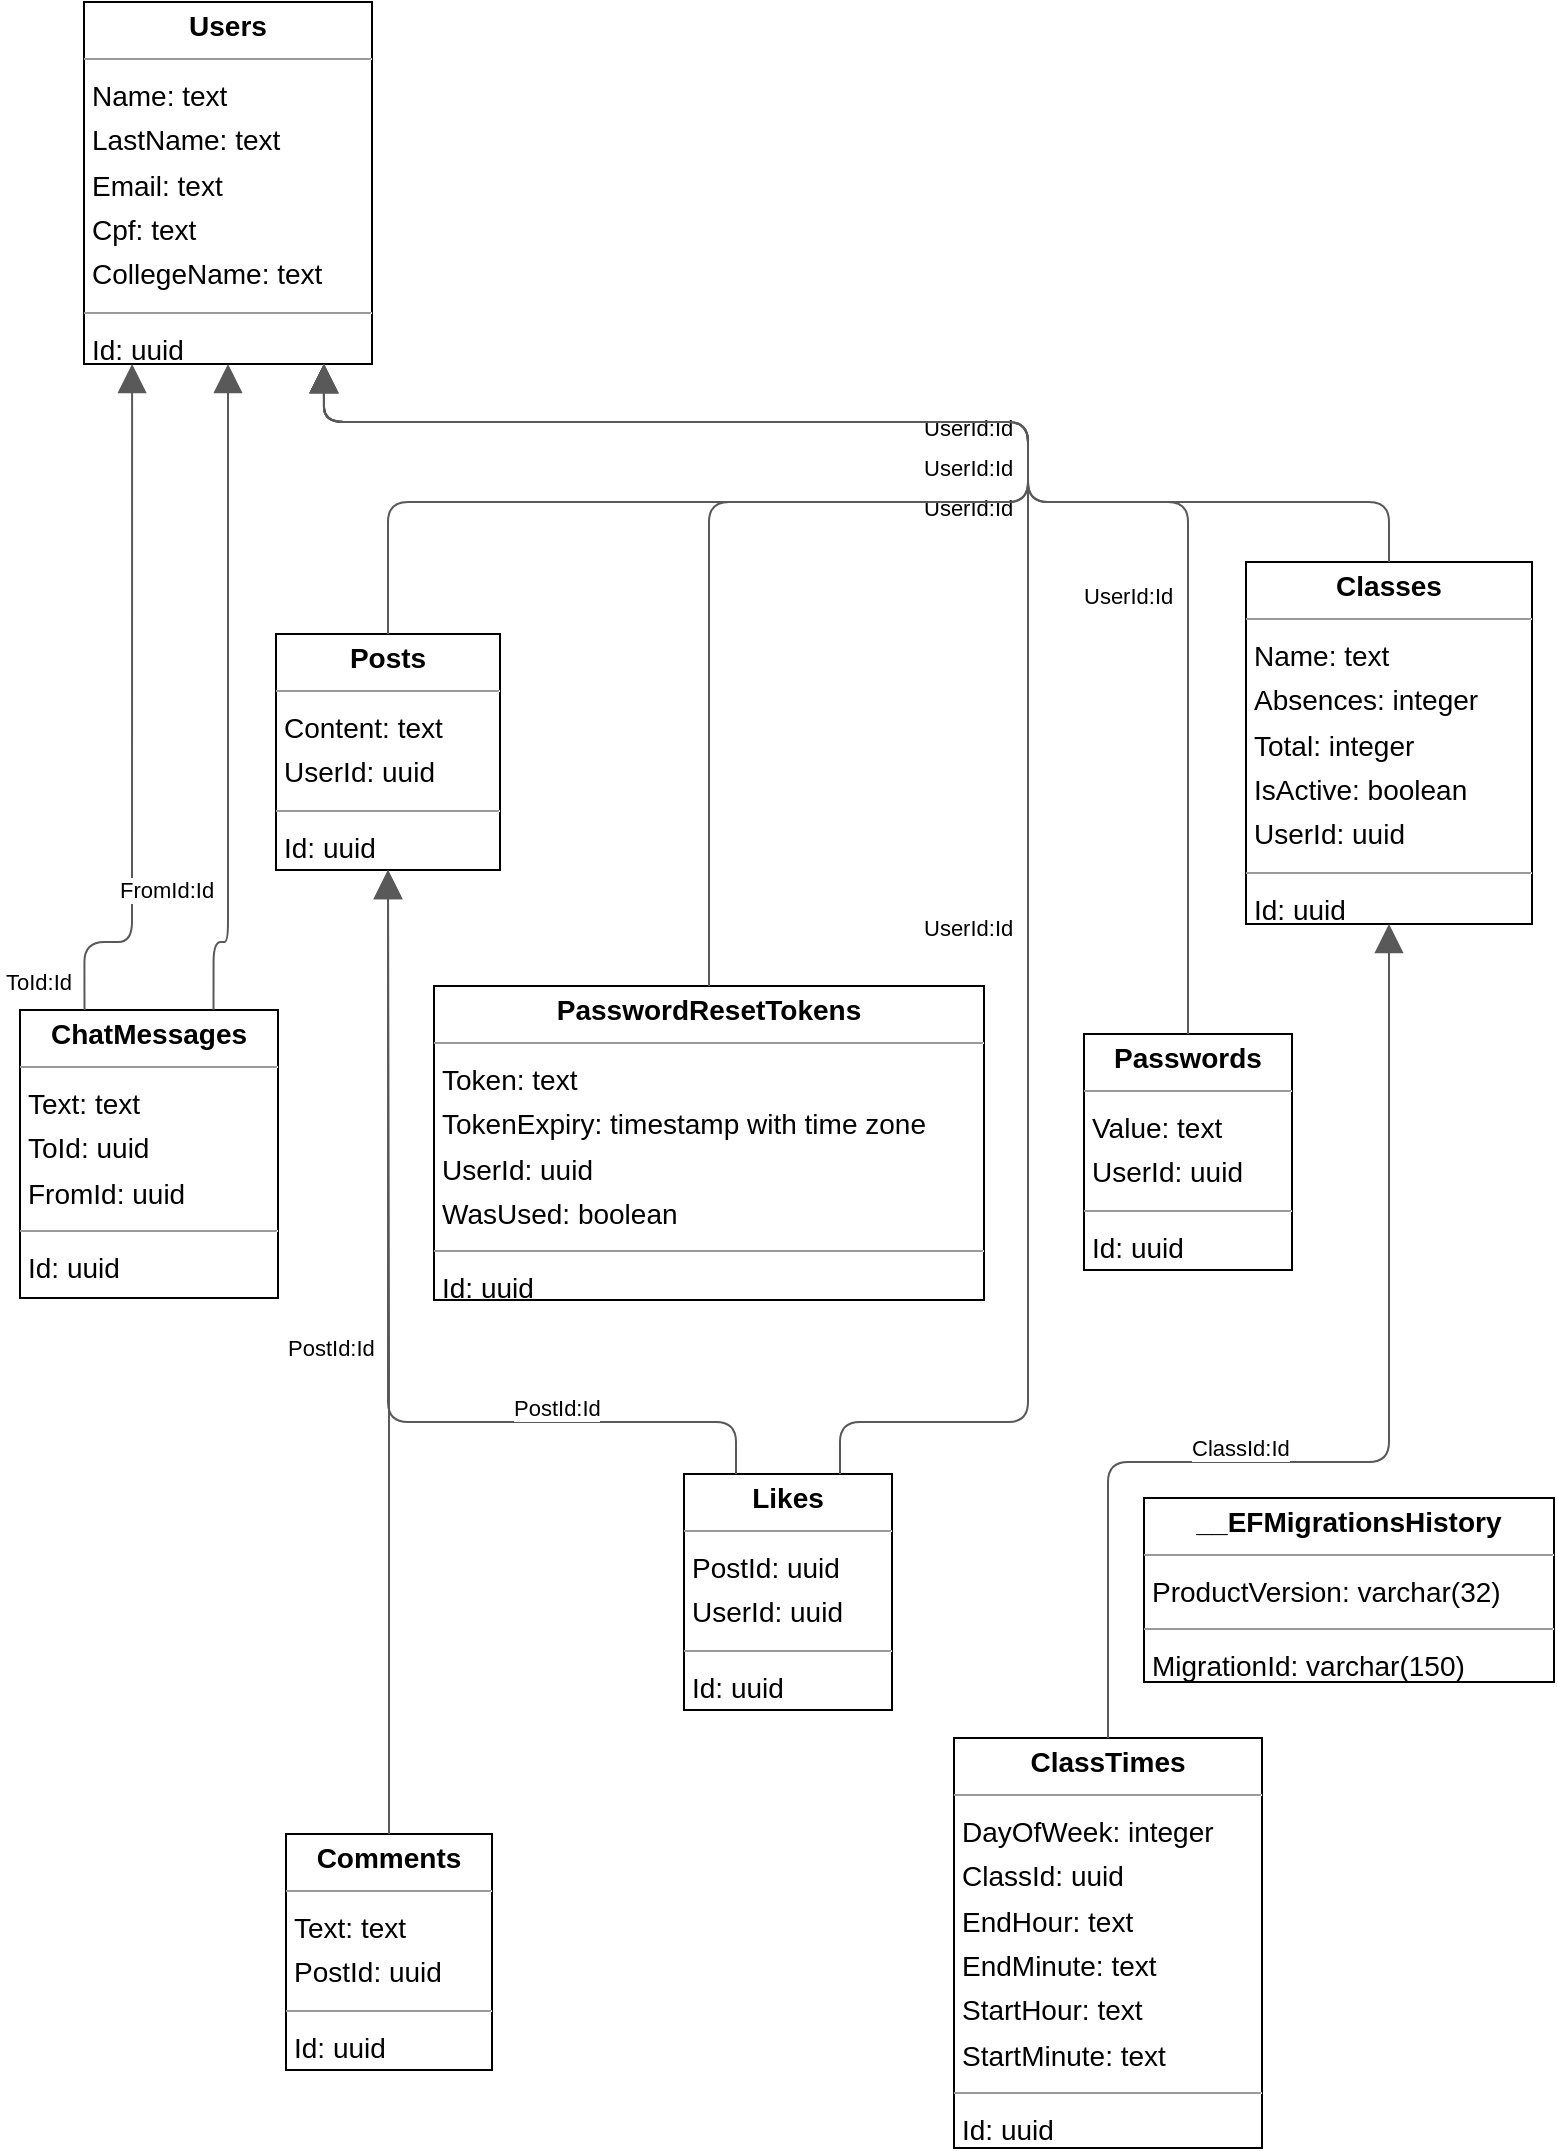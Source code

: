 <mxGraphModel dx="0" dy="0" grid="1" gridSize="10" guides="1" tooltips="1" connect="1" arrows="1" fold="1" page="0" pageScale="1" background="none" math="0" shadow="0">
  <root>
    <mxCell id="0" />
    <mxCell id="1" parent="0" />
    <mxCell id="node4" parent="1" vertex="1" value="&lt;p style=&quot;margin:0px;margin-top:4px;text-align:center;&quot;&gt;&lt;b&gt;ChatMessages&lt;/b&gt;&lt;/p&gt;&lt;hr size=&quot;1&quot;/&gt;&lt;p style=&quot;margin:0 0 0 4px;line-height:1.6;&quot;&gt; Text: text&lt;br/&gt; ToId: uuid&lt;br/&gt; FromId: uuid&lt;/p&gt;&lt;hr size=&quot;1&quot;/&gt;&lt;p style=&quot;margin:0 0 0 4px;line-height:1.6;&quot;&gt; Id: uuid&lt;/p&gt;" style="verticalAlign=top;align=left;overflow=fill;fontSize=14;fontFamily=Helvetica;html=1;rounded=0;shadow=0;comic=0;labelBackgroundColor=none;strokeWidth=1;">
      <mxGeometry x="-137" y="402" width="129" height="144" as="geometry" />
    </mxCell>
    <mxCell id="node5" parent="1" vertex="1" value="&lt;p style=&quot;margin:0px;margin-top:4px;text-align:center;&quot;&gt;&lt;b&gt;ClassTimes&lt;/b&gt;&lt;/p&gt;&lt;hr size=&quot;1&quot;/&gt;&lt;p style=&quot;margin:0 0 0 4px;line-height:1.6;&quot;&gt; DayOfWeek: integer&lt;br/&gt; ClassId: uuid&lt;br/&gt; EndHour: text&lt;br/&gt; EndMinute: text&lt;br/&gt; StartHour: text&lt;br/&gt; StartMinute: text&lt;/p&gt;&lt;hr size=&quot;1&quot;/&gt;&lt;p style=&quot;margin:0 0 0 4px;line-height:1.6;&quot;&gt; Id: uuid&lt;/p&gt;" style="verticalAlign=top;align=left;overflow=fill;fontSize=14;fontFamily=Helvetica;html=1;rounded=0;shadow=0;comic=0;labelBackgroundColor=none;strokeWidth=1;">
      <mxGeometry x="330" y="766" width="154" height="205" as="geometry" />
    </mxCell>
    <mxCell id="node8" parent="1" vertex="1" value="&lt;p style=&quot;margin:0px;margin-top:4px;text-align:center;&quot;&gt;&lt;b&gt;Classes&lt;/b&gt;&lt;/p&gt;&lt;hr size=&quot;1&quot;/&gt;&lt;p style=&quot;margin:0 0 0 4px;line-height:1.6;&quot;&gt; Name: text&lt;br/&gt; Absences: integer&lt;br/&gt; Total: integer&lt;br/&gt; IsActive: boolean&lt;br/&gt; UserId: uuid&lt;/p&gt;&lt;hr size=&quot;1&quot;/&gt;&lt;p style=&quot;margin:0 0 0 4px;line-height:1.6;&quot;&gt; Id: uuid&lt;/p&gt;" style="verticalAlign=top;align=left;overflow=fill;fontSize=14;fontFamily=Helvetica;html=1;rounded=0;shadow=0;comic=0;labelBackgroundColor=none;strokeWidth=1;">
      <mxGeometry x="476" y="178" width="143" height="181" as="geometry" />
    </mxCell>
    <mxCell id="node7" parent="1" vertex="1" value="&lt;p style=&quot;margin:0px;margin-top:4px;text-align:center;&quot;&gt;&lt;b&gt;Comments&lt;/b&gt;&lt;/p&gt;&lt;hr size=&quot;1&quot;/&gt;&lt;p style=&quot;margin:0 0 0 4px;line-height:1.6;&quot;&gt; Text: text&lt;br/&gt; PostId: uuid&lt;/p&gt;&lt;hr size=&quot;1&quot;/&gt;&lt;p style=&quot;margin:0 0 0 4px;line-height:1.6;&quot;&gt; Id: uuid&lt;/p&gt;" style="verticalAlign=top;align=left;overflow=fill;fontSize=14;fontFamily=Helvetica;html=1;rounded=0;shadow=0;comic=0;labelBackgroundColor=none;strokeWidth=1;">
      <mxGeometry x="-4" y="814" width="103" height="118" as="geometry" />
    </mxCell>
    <mxCell id="node1" parent="1" vertex="1" value="&lt;p style=&quot;margin:0px;margin-top:4px;text-align:center;&quot;&gt;&lt;b&gt;Likes&lt;/b&gt;&lt;/p&gt;&lt;hr size=&quot;1&quot;/&gt;&lt;p style=&quot;margin:0 0 0 4px;line-height:1.6;&quot;&gt; PostId: uuid&lt;br/&gt; UserId: uuid&lt;/p&gt;&lt;hr size=&quot;1&quot;/&gt;&lt;p style=&quot;margin:0 0 0 4px;line-height:1.6;&quot;&gt; Id: uuid&lt;/p&gt;" style="verticalAlign=top;align=left;overflow=fill;fontSize=14;fontFamily=Helvetica;html=1;rounded=0;shadow=0;comic=0;labelBackgroundColor=none;strokeWidth=1;">
      <mxGeometry x="195" y="634" width="104" height="118" as="geometry" />
    </mxCell>
    <mxCell id="node0" parent="1" vertex="1" value="&lt;p style=&quot;margin:0px;margin-top:4px;text-align:center;&quot;&gt;&lt;b&gt;PasswordResetTokens&lt;/b&gt;&lt;/p&gt;&lt;hr size=&quot;1&quot;/&gt;&lt;p style=&quot;margin:0 0 0 4px;line-height:1.6;&quot;&gt; Token: text&lt;br/&gt; TokenExpiry: timestamp with time zone&lt;br/&gt; UserId: uuid&lt;br/&gt; WasUsed: boolean&lt;/p&gt;&lt;hr size=&quot;1&quot;/&gt;&lt;p style=&quot;margin:0 0 0 4px;line-height:1.6;&quot;&gt; Id: uuid&lt;/p&gt;" style="verticalAlign=top;align=left;overflow=fill;fontSize=14;fontFamily=Helvetica;html=1;rounded=0;shadow=0;comic=0;labelBackgroundColor=none;strokeWidth=1;">
      <mxGeometry x="70" y="390" width="275" height="157" as="geometry" />
    </mxCell>
    <mxCell id="node9" parent="1" vertex="1" value="&lt;p style=&quot;margin:0px;margin-top:4px;text-align:center;&quot;&gt;&lt;b&gt;Passwords&lt;/b&gt;&lt;/p&gt;&lt;hr size=&quot;1&quot;/&gt;&lt;p style=&quot;margin:0 0 0 4px;line-height:1.6;&quot;&gt; Value: text&lt;br/&gt; UserId: uuid&lt;/p&gt;&lt;hr size=&quot;1&quot;/&gt;&lt;p style=&quot;margin:0 0 0 4px;line-height:1.6;&quot;&gt; Id: uuid&lt;/p&gt;" style="verticalAlign=top;align=left;overflow=fill;fontSize=14;fontFamily=Helvetica;html=1;rounded=0;shadow=0;comic=0;labelBackgroundColor=none;strokeWidth=1;">
      <mxGeometry x="395" y="414" width="104" height="118" as="geometry" />
    </mxCell>
    <mxCell id="node3" parent="1" vertex="1" value="&lt;p style=&quot;margin:0px;margin-top:4px;text-align:center;&quot;&gt;&lt;b&gt;Posts&lt;/b&gt;&lt;/p&gt;&lt;hr size=&quot;1&quot;/&gt;&lt;p style=&quot;margin:0 0 0 4px;line-height:1.6;&quot;&gt; Content: text&lt;br/&gt; UserId: uuid&lt;/p&gt;&lt;hr size=&quot;1&quot;/&gt;&lt;p style=&quot;margin:0 0 0 4px;line-height:1.6;&quot;&gt; Id: uuid&lt;/p&gt;" style="verticalAlign=top;align=left;overflow=fill;fontSize=14;fontFamily=Helvetica;html=1;rounded=0;shadow=0;comic=0;labelBackgroundColor=none;strokeWidth=1;">
      <mxGeometry x="-9" y="214" width="112" height="118" as="geometry" />
    </mxCell>
    <mxCell id="node2" parent="1" vertex="1" value="&lt;p style=&quot;margin:0px;margin-top:4px;text-align:center;&quot;&gt;&lt;b&gt;Users&lt;/b&gt;&lt;/p&gt;&lt;hr size=&quot;1&quot;/&gt;&lt;p style=&quot;margin:0 0 0 4px;line-height:1.6;&quot;&gt; Name: text&lt;br/&gt; LastName: text&lt;br/&gt; Email: text&lt;br/&gt; Cpf: text&lt;br/&gt; CollegeName: text&lt;/p&gt;&lt;hr size=&quot;1&quot;/&gt;&lt;p style=&quot;margin:0 0 0 4px;line-height:1.6;&quot;&gt; Id: uuid&lt;/p&gt;" style="verticalAlign=top;align=left;overflow=fill;fontSize=14;fontFamily=Helvetica;html=1;rounded=0;shadow=0;comic=0;labelBackgroundColor=none;strokeWidth=1;">
      <mxGeometry x="-105" y="-102" width="144" height="181" as="geometry" />
    </mxCell>
    <mxCell id="node6" parent="1" vertex="1" value="&lt;p style=&quot;margin:0px;margin-top:4px;text-align:center;&quot;&gt;&lt;b&gt;__EFMigrationsHistory&lt;/b&gt;&lt;/p&gt;&lt;hr size=&quot;1&quot;/&gt;&lt;p style=&quot;margin:0 0 0 4px;line-height:1.6;&quot;&gt; ProductVersion: varchar(32)&lt;/p&gt;&lt;hr size=&quot;1&quot;/&gt;&lt;p style=&quot;margin:0 0 0 4px;line-height:1.6;&quot;&gt; MigrationId: varchar(150)&lt;/p&gt;" style="verticalAlign=top;align=left;overflow=fill;fontSize=14;fontFamily=Helvetica;html=1;rounded=0;shadow=0;comic=0;labelBackgroundColor=none;strokeWidth=1;">
      <mxGeometry x="425" y="646" width="205" height="92" as="geometry" />
    </mxCell>
    <mxCell id="edge4" edge="1" value="" parent="1" source="node4" target="node2" style="html=1;rounded=1;edgeStyle=orthogonalEdgeStyle;dashed=0;startArrow=none;endArrow=block;endSize=12;strokeColor=#595959;exitX=0.250;exitY=0.000;exitDx=0;exitDy=0;entryX=0.167;entryY=1.000;entryDx=0;entryDy=0;">
      <mxGeometry width="50" height="50" relative="1" as="geometry">
        <Array as="points">
          <mxPoint x="-105" y="368" />
          <mxPoint x="-81" y="368" />
        </Array>
      </mxGeometry>
    </mxCell>
    <mxCell id="label26" parent="edge4" vertex="1" connectable="0" value="ToId:Id" style="edgeLabel;resizable=0;html=1;align=left;verticalAlign=top;strokeColor=default;">
      <mxGeometry x="-146" y="375" as="geometry" />
    </mxCell>
    <mxCell id="edge5" edge="1" value="" parent="1" source="node4" target="node2" style="html=1;rounded=1;edgeStyle=orthogonalEdgeStyle;dashed=0;startArrow=none;endArrow=block;endSize=12;strokeColor=#595959;exitX=0.750;exitY=0.000;exitDx=0;exitDy=0;entryX=0.500;entryY=1.000;entryDx=0;entryDy=0;">
      <mxGeometry width="50" height="50" relative="1" as="geometry">
        <Array as="points">
          <mxPoint x="-41" y="368" />
          <mxPoint x="-33" y="368" />
        </Array>
      </mxGeometry>
    </mxCell>
    <mxCell id="label32" parent="edge5" vertex="1" connectable="0" value="FromId:Id" style="edgeLabel;resizable=0;html=1;align=left;verticalAlign=top;strokeColor=default;">
      <mxGeometry x="-89" y="329" as="geometry" />
    </mxCell>
    <mxCell id="edge9" edge="1" value="" parent="1" source="node5" target="node8" style="html=1;rounded=1;edgeStyle=orthogonalEdgeStyle;dashed=0;startArrow=none;endArrow=block;endSize=12;strokeColor=#595959;exitX=0.500;exitY=0.000;exitDx=0;exitDy=0;entryX=0.500;entryY=1.000;entryDx=0;entryDy=0;">
      <mxGeometry width="50" height="50" relative="1" as="geometry">
        <Array as="points">
          <mxPoint x="407" y="628" />
          <mxPoint x="547" y="628" />
        </Array>
      </mxGeometry>
    </mxCell>
    <mxCell id="label56" parent="edge9" vertex="1" connectable="0" value="ClassId:Id" style="edgeLabel;resizable=0;html=1;align=left;verticalAlign=top;strokeColor=default;">
      <mxGeometry x="447" y="608" as="geometry" />
    </mxCell>
    <mxCell id="edge7" edge="1" value="" parent="1" source="node8" target="node2" style="html=1;rounded=1;edgeStyle=orthogonalEdgeStyle;dashed=0;startArrow=none;endArrow=block;endSize=12;strokeColor=#595959;exitX=0.500;exitY=0.000;exitDx=0;exitDy=0;entryX=0.833;entryY=1.000;entryDx=0;entryDy=0;">
      <mxGeometry width="50" height="50" relative="1" as="geometry">
        <Array as="points">
          <mxPoint x="547" y="148" />
          <mxPoint x="367" y="148" />
          <mxPoint x="367" y="108" />
          <mxPoint x="15" y="108" />
        </Array>
      </mxGeometry>
    </mxCell>
    <mxCell id="label44" parent="edge7" vertex="1" connectable="0" value="UserId:Id" style="edgeLabel;resizable=0;html=1;align=left;verticalAlign=top;strokeColor=default;">
      <mxGeometry x="313" y="138" as="geometry" />
    </mxCell>
    <mxCell id="edge2" edge="1" value="" parent="1" source="node7" target="node3" style="html=1;rounded=1;edgeStyle=orthogonalEdgeStyle;dashed=0;startArrow=none;endArrow=block;endSize=12;strokeColor=#595959;exitX=0.500;exitY=0.000;exitDx=0;exitDy=0;entryX=0.500;entryY=1.000;entryDx=0;entryDy=0;">
      <mxGeometry width="50" height="50" relative="1" as="geometry">
        <Array as="points" />
      </mxGeometry>
    </mxCell>
    <mxCell id="label14" parent="edge2" vertex="1" connectable="0" value="PostId:Id" style="edgeLabel;resizable=0;html=1;align=left;verticalAlign=top;strokeColor=default;">
      <mxGeometry x="-5" y="558" as="geometry" />
    </mxCell>
    <mxCell id="edge3" edge="1" value="" parent="1" source="node1" target="node3" style="html=1;rounded=1;edgeStyle=orthogonalEdgeStyle;dashed=0;startArrow=none;endArrow=block;endSize=12;strokeColor=#595959;exitX=0.250;exitY=0.000;exitDx=0;exitDy=0;entryX=0.500;entryY=1.000;entryDx=0;entryDy=0;">
      <mxGeometry width="50" height="50" relative="1" as="geometry">
        <Array as="points">
          <mxPoint x="221" y="608" />
          <mxPoint x="47" y="608" />
        </Array>
      </mxGeometry>
    </mxCell>
    <mxCell id="label20" parent="edge3" vertex="1" connectable="0" value="PostId:Id" style="edgeLabel;resizable=0;html=1;align=left;verticalAlign=top;strokeColor=default;">
      <mxGeometry x="108" y="588" as="geometry" />
    </mxCell>
    <mxCell id="edge0" edge="1" value="" parent="1" source="node1" target="node2" style="html=1;rounded=1;edgeStyle=orthogonalEdgeStyle;dashed=0;startArrow=none;endArrow=block;endSize=12;strokeColor=#595959;exitX=0.750;exitY=0.000;exitDx=0;exitDy=0;entryX=0.833;entryY=1.000;entryDx=0;entryDy=0;">
      <mxGeometry width="50" height="50" relative="1" as="geometry">
        <Array as="points">
          <mxPoint x="273" y="608" />
          <mxPoint x="367" y="608" />
          <mxPoint x="367" y="108" />
          <mxPoint x="15" y="108" />
        </Array>
      </mxGeometry>
    </mxCell>
    <mxCell id="label2" parent="edge0" vertex="1" connectable="0" value="UserId:Id" style="edgeLabel;resizable=0;html=1;align=left;verticalAlign=top;strokeColor=default;">
      <mxGeometry x="313" y="348" as="geometry" />
    </mxCell>
    <mxCell id="edge6" edge="1" value="" parent="1" source="node0" target="node2" style="html=1;rounded=1;edgeStyle=orthogonalEdgeStyle;dashed=0;startArrow=none;endArrow=block;endSize=12;strokeColor=#595959;exitX=0.500;exitY=0.000;exitDx=0;exitDy=0;entryX=0.833;entryY=1.000;entryDx=0;entryDy=0;">
      <mxGeometry width="50" height="50" relative="1" as="geometry">
        <Array as="points">
          <mxPoint x="207" y="148" />
          <mxPoint x="367" y="148" />
          <mxPoint x="367" y="108" />
          <mxPoint x="15" y="108" />
        </Array>
      </mxGeometry>
    </mxCell>
    <mxCell id="label38" parent="edge6" vertex="1" connectable="0" value="UserId:Id" style="edgeLabel;resizable=0;html=1;align=left;verticalAlign=top;strokeColor=default;">
      <mxGeometry x="313" y="98" as="geometry" />
    </mxCell>
    <mxCell id="edge1" edge="1" value="" parent="1" source="node9" target="node2" style="html=1;rounded=1;edgeStyle=orthogonalEdgeStyle;dashed=0;startArrow=none;endArrow=block;endSize=12;strokeColor=#595959;exitX=0.500;exitY=0.000;exitDx=0;exitDy=0;entryX=0.833;entryY=1.000;entryDx=0;entryDy=0;">
      <mxGeometry width="50" height="50" relative="1" as="geometry">
        <Array as="points">
          <mxPoint x="447" y="148" />
          <mxPoint x="367" y="148" />
          <mxPoint x="367" y="108" />
          <mxPoint x="15" y="108" />
        </Array>
      </mxGeometry>
    </mxCell>
    <mxCell id="label8" parent="edge1" vertex="1" connectable="0" value="UserId:Id" style="edgeLabel;resizable=0;html=1;align=left;verticalAlign=top;strokeColor=default;">
      <mxGeometry x="393" y="182" as="geometry" />
    </mxCell>
    <mxCell id="edge8" edge="1" value="" parent="1" source="node3" target="node2" style="html=1;rounded=1;edgeStyle=orthogonalEdgeStyle;dashed=0;startArrow=none;endArrow=block;endSize=12;strokeColor=#595959;exitX=0.500;exitY=0.000;exitDx=0;exitDy=0;entryX=0.833;entryY=1.000;entryDx=0;entryDy=0;">
      <mxGeometry width="50" height="50" relative="1" as="geometry">
        <Array as="points">
          <mxPoint x="47" y="148" />
          <mxPoint x="367" y="148" />
          <mxPoint x="367" y="108" />
          <mxPoint x="15" y="108" />
        </Array>
      </mxGeometry>
    </mxCell>
    <mxCell id="label50" parent="edge8" vertex="1" connectable="0" value="UserId:Id" style="edgeLabel;resizable=0;html=1;align=left;verticalAlign=top;strokeColor=default;">
      <mxGeometry x="313" y="118" as="geometry" />
    </mxCell>
  </root>
</mxGraphModel>